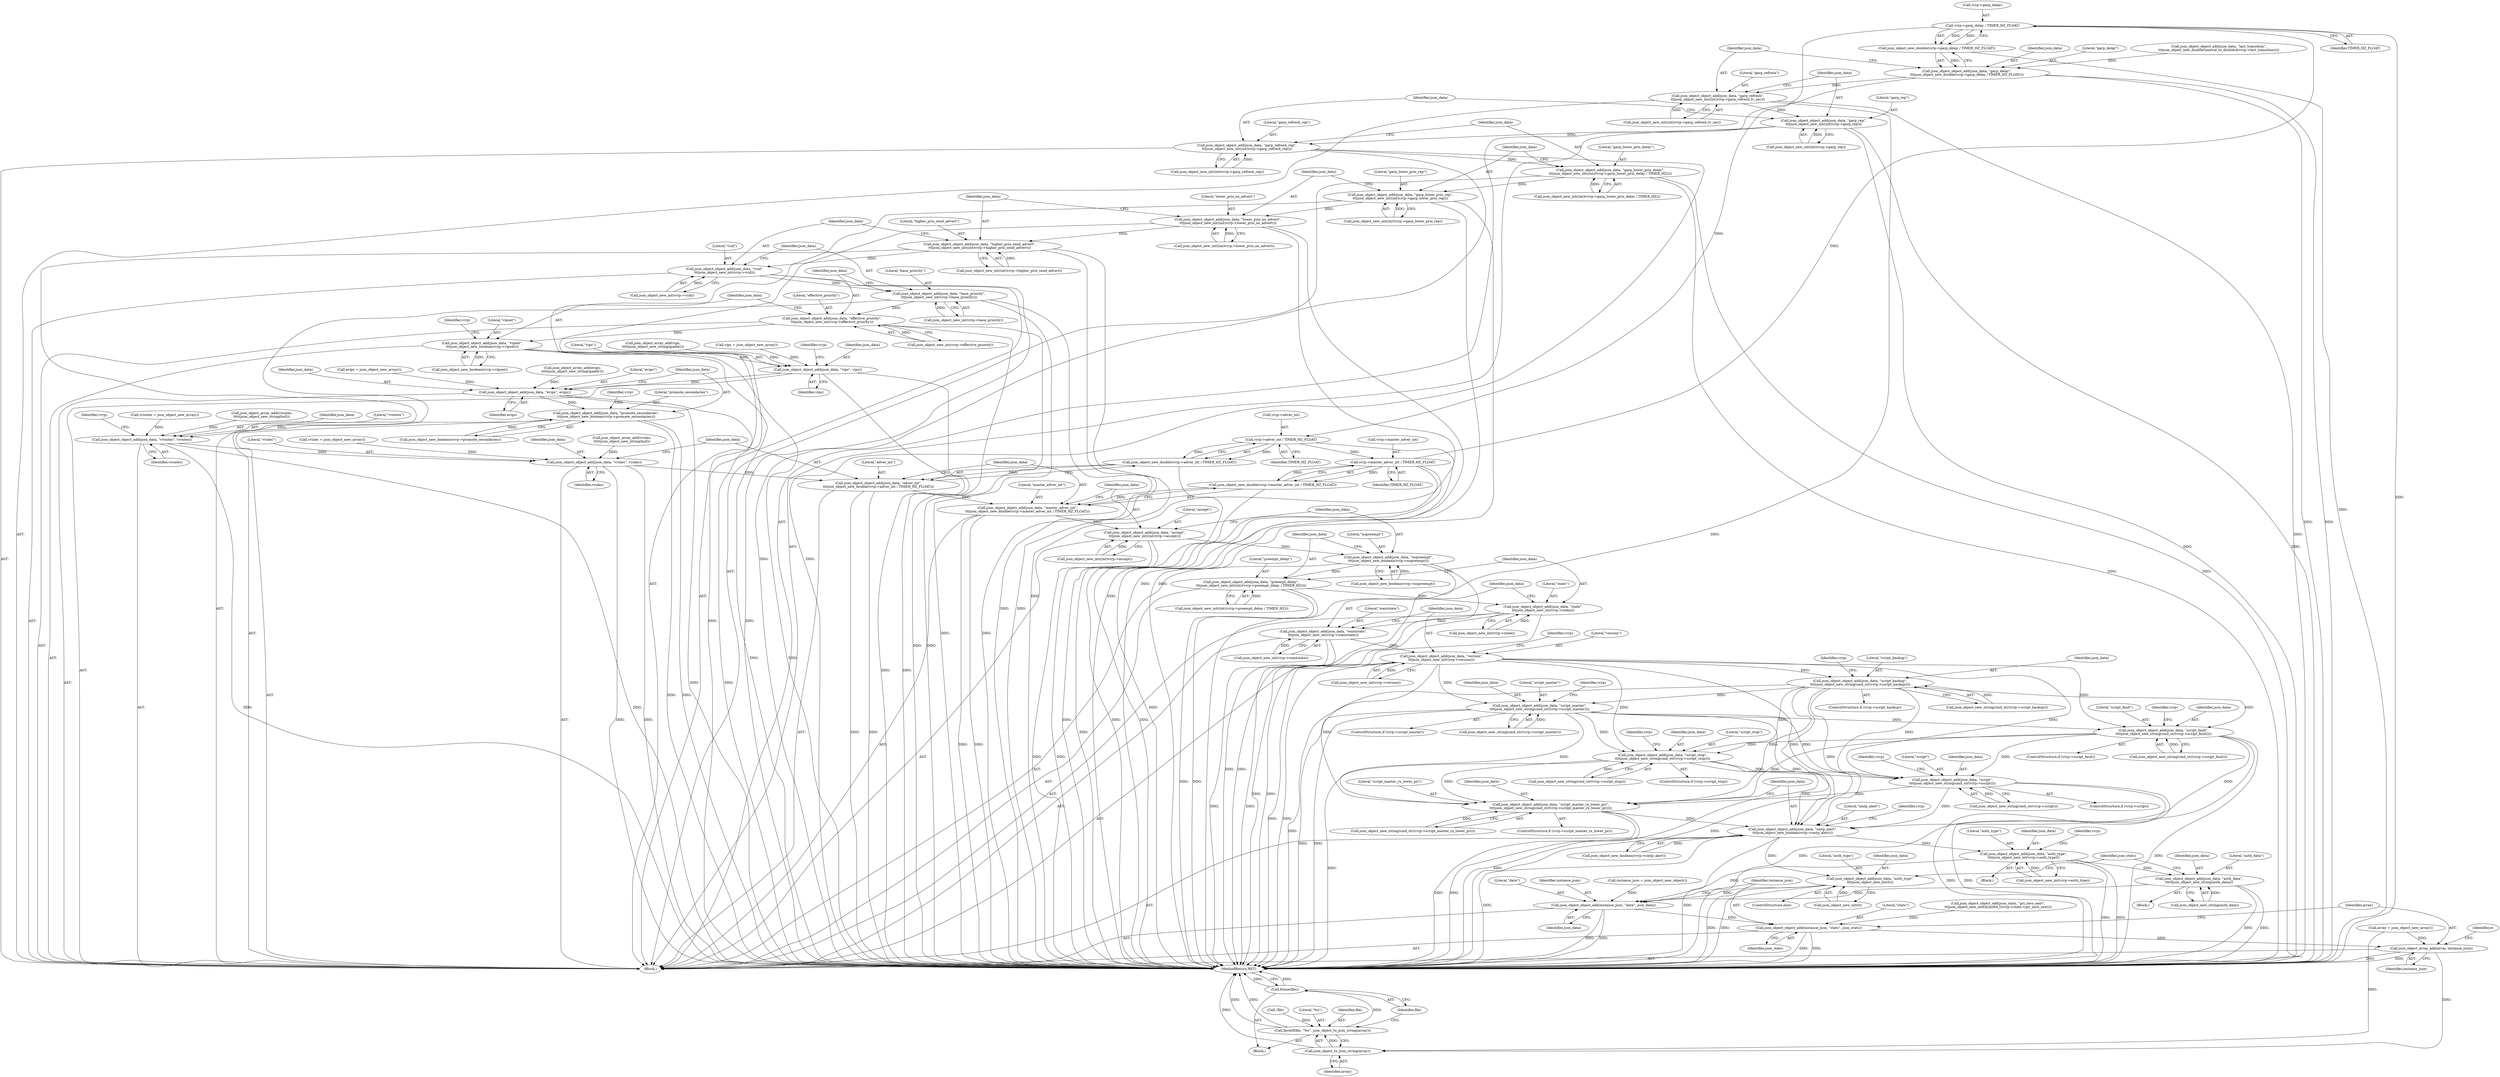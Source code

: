 digraph "0_keepalived_04f2d32871bb3b11d7dc024039952f2fe2750306_3@pointer" {
"1000324" [label="(Call,vrrp->garp_delay / TIMER_HZ_FLOAT)"];
"1000620" [label="(Call,vrrp->master_adver_int / TIMER_HZ_FLOAT)"];
"1000611" [label="(Call,vrrp->adver_int / TIMER_HZ_FLOAT)"];
"1000324" [label="(Call,vrrp->garp_delay / TIMER_HZ_FLOAT)"];
"1000323" [label="(Call,json_object_new_double(vrrp->garp_delay / TIMER_HZ_FLOAT))"];
"1000320" [label="(Call,json_object_object_add(json_data, \"garp_delay\",\n\t\t\tjson_object_new_double(vrrp->garp_delay / TIMER_HZ_FLOAT)))"];
"1000329" [label="(Call,json_object_object_add(json_data, \"garp_refresh\",\n\t\t\tjson_object_new_int((int)vrrp->garp_refresh.tv_sec)))"];
"1000340" [label="(Call,json_object_object_add(json_data, \"garp_rep\",\n\t\t\tjson_object_new_int((int)vrrp->garp_rep)))"];
"1000349" [label="(Call,json_object_object_add(json_data, \"garp_refresh_rep\",\n\t\t\tjson_object_new_int((int)vrrp->garp_refresh_rep)))"];
"1000358" [label="(Call,json_object_object_add(json_data, \"garp_lower_prio_delay\",\n\t\t\tjson_object_new_int((int)(vrrp->garp_lower_prio_delay / TIMER_HZ))))"];
"1000369" [label="(Call,json_object_object_add(json_data, \"garp_lower_prio_rep\",\n\t\t\tjson_object_new_int((int)vrrp->garp_lower_prio_rep)))"];
"1000378" [label="(Call,json_object_object_add(json_data, \"lower_prio_no_advert\",\n\t\t\tjson_object_new_int((int)vrrp->lower_prio_no_advert)))"];
"1000387" [label="(Call,json_object_object_add(json_data, \"higher_prio_send_advert\",\n\t\t\tjson_object_new_int((int)vrrp->higher_prio_send_advert)))"];
"1000396" [label="(Call,json_object_object_add(json_data, \"vrid\",\n\t\t\tjson_object_new_int(vrrp->vrid)))"];
"1000403" [label="(Call,json_object_object_add(json_data, \"base_priority\",\n\t\t\tjson_object_new_int(vrrp->base_priority)))"];
"1000410" [label="(Call,json_object_object_add(json_data, \"effective_priority\",\n\t\t\tjson_object_new_int(vrrp->effective_priority)))"];
"1000417" [label="(Call,json_object_object_add(json_data, \"vipset\",\n\t\t\tjson_object_new_boolean(vrrp->vipset)))"];
"1000468" [label="(Call,json_object_object_add(json_data, \"vips\", vips))"];
"1000516" [label="(Call,json_object_object_add(json_data, \"evips\", evips))"];
"1000520" [label="(Call,json_object_object_add(json_data, \"promote_secondaries\",\n\t\t\tjson_object_new_boolean(vrrp->promote_secondaries)))"];
"1000563" [label="(Call,json_object_object_add(json_data, \"vroutes\", vroutes))"];
"1000603" [label="(Call,json_object_object_add(json_data, \"vrules\", vrules))"];
"1000607" [label="(Call,json_object_object_add(json_data, \"adver_int\",\n\t\t\tjson_object_new_double(vrrp->adver_int / TIMER_HZ_FLOAT)))"];
"1000616" [label="(Call,json_object_object_add(json_data, \"master_adver_int\",\n\t\t\tjson_object_new_double(vrrp->master_adver_int / TIMER_HZ_FLOAT)))"];
"1000625" [label="(Call,json_object_object_add(json_data, \"accept\",\n\t\t\tjson_object_new_int((int)vrrp->accept)))"];
"1000634" [label="(Call,json_object_object_add(json_data, \"nopreempt\",\n\t\t\tjson_object_new_boolean(vrrp->nopreempt)))"];
"1000641" [label="(Call,json_object_object_add(json_data, \"preempt_delay\",\n\t\t\tjson_object_new_int((int)(vrrp->preempt_delay / TIMER_HZ))))"];
"1000652" [label="(Call,json_object_object_add(json_data, \"state\",\n\t\t\tjson_object_new_int(vrrp->state)))"];
"1000659" [label="(Call,json_object_object_add(json_data, \"wantstate\",\n\t\t\tjson_object_new_int(vrrp->wantstate)))"];
"1000666" [label="(Call,json_object_object_add(json_data, \"version\",\n\t\t\tjson_object_new_int(vrrp->version)))"];
"1000677" [label="(Call,json_object_object_add(json_data, \"script_backup\",\n\t\t\t\tjson_object_new_string(cmd_str(vrrp->script_backup))))"];
"1000689" [label="(Call,json_object_object_add(json_data, \"script_master\",\n\t\t\t\tjson_object_new_string(cmd_str(vrrp->script_master))))"];
"1000701" [label="(Call,json_object_object_add(json_data, \"script_fault\",\n\t\t\t\tjson_object_new_string(cmd_str(vrrp->script_fault))))"];
"1000713" [label="(Call,json_object_object_add(json_data, \"script_stop\",\n\t\t\t\tjson_object_new_string(cmd_str(vrrp->script_stop))))"];
"1000725" [label="(Call,json_object_object_add(json_data, \"script\",\n\t\t\t\tjson_object_new_string(cmd_str(vrrp->script))))"];
"1000737" [label="(Call,json_object_object_add(json_data, \"script_master_rx_lower_pri\",\n\t\t\t\tjson_object_new_string(cmd_str(vrrp->script_master_rx_lower_pri))))"];
"1000745" [label="(Call,json_object_object_add(json_data, \"smtp_alert\",\n\t\t\tjson_object_new_boolean(vrrp->smtp_alert)))"];
"1000757" [label="(Call,json_object_object_add(json_data, \"auth_type\",\n\t\t\t\tjson_object_new_int(vrrp->auth_type)))"];
"1000789" [label="(Call,json_object_object_add(json_data, \"auth_data\",\n\t\t\t\t\tjson_object_new_string(auth_data)))"];
"1000942" [label="(Call,json_object_object_add(instance_json, \"data\", json_data))"];
"1000946" [label="(Call,json_object_object_add(instance_json, \"stats\", json_stats))"];
"1000950" [label="(Call,json_object_array_add(array, instance_json))"];
"1000956" [label="(Call,json_object_to_json_string(array))"];
"1000953" [label="(Call,fprintf(file, \"%s\", json_object_to_json_string(array)))"];
"1000958" [label="(Call,fclose(file))"];
"1000795" [label="(Call,json_object_object_add(json_data, \"auth_type\",\n\t\t\t\tjson_object_new_int(0)))"];
"1000610" [label="(Call,json_object_new_double(vrrp->adver_int / TIMER_HZ_FLOAT))"];
"1000619" [label="(Call,json_object_new_double(vrrp->master_adver_int / TIMER_HZ_FLOAT))"];
"1000960" [label="(MethodReturn,RET)"];
"1000678" [label="(Identifier,json_data)"];
"1000770" [label="(Block,)"];
"1000118" [label="(Call,!file)"];
"1000620" [label="(Call,vrrp->master_adver_int / TIMER_HZ_FLOAT)"];
"1000687" [label="(Identifier,vrrp)"];
"1000714" [label="(Identifier,json_data)"];
"1000955" [label="(Literal,\"%s\")"];
"1000128" [label="(Call,array = json_object_new_array())"];
"1000703" [label="(Literal,\"script_fault\")"];
"1000599" [label="(Call,json_object_array_add(vrules,\n\t\t\t\t\tjson_object_new_string(buf)))"];
"1000949" [label="(Identifier,json_stats)"];
"1000692" [label="(Call,json_object_new_string(cmd_str(vrrp->script_master)))"];
"1000796" [label="(Identifier,json_data)"];
"1000952" [label="(Identifier,instance_json)"];
"1000689" [label="(Call,json_object_object_add(json_data, \"script_master\",\n\t\t\t\tjson_object_new_string(cmd_str(vrrp->script_master))))"];
"1000321" [label="(Identifier,json_data)"];
"1000653" [label="(Identifier,json_data)"];
"1000757" [label="(Call,json_object_object_add(json_data, \"auth_type\",\n\t\t\t\tjson_object_new_int(vrrp->auth_type)))"];
"1000571" [label="(Identifier,vrrp)"];
"1000931" [label="(Call,json_object_object_add(json_stats, \"pri_zero_sent\",\n\t\t\tjson_object_new_int64((int64_t)vrrp->stats->pri_zero_sent)))"];
"1000469" [label="(Identifier,json_data)"];
"1000612" [label="(Call,vrrp->adver_int)"];
"1000738" [label="(Identifier,json_data)"];
"1000178" [label="(Call,vroutes = json_object_new_array())"];
"1000644" [label="(Call,json_object_new_int((int)(vrrp->preempt_delay / TIMER_HZ)))"];
"1000652" [label="(Call,json_object_object_add(json_data, \"state\",\n\t\t\tjson_object_new_int(vrrp->state)))"];
"1000792" [label="(Call,json_object_new_string(auth_data))"];
"1000330" [label="(Identifier,json_data)"];
"1000468" [label="(Call,json_object_object_add(json_data, \"vips\", vips))"];
"1000404" [label="(Identifier,json_data)"];
"1000390" [label="(Call,json_object_new_int((int)vrrp->higher_prio_send_advert))"];
"1000399" [label="(Call,json_object_new_int(vrrp->vrid))"];
"1000946" [label="(Call,json_object_object_add(instance_json, \"stats\", json_stats))"];
"1000711" [label="(Identifier,vrrp)"];
"1000715" [label="(Literal,\"script_stop\")"];
"1000410" [label="(Call,json_object_object_add(json_data, \"effective_priority\",\n\t\t\tjson_object_new_int(vrrp->effective_priority)))"];
"1000797" [label="(Literal,\"auth_type\")"];
"1000625" [label="(Call,json_object_object_add(json_data, \"accept\",\n\t\t\tjson_object_new_int((int)vrrp->accept)))"];
"1000740" [label="(Call,json_object_new_string(cmd_str(vrrp->script_master_rx_lower_pri)))"];
"1000412" [label="(Literal,\"effective_priority\")"];
"1000735" [label="(Identifier,vrrp)"];
"1000739" [label="(Literal,\"script_master_rx_lower_pri\")"];
"1000669" [label="(Call,json_object_new_int(vrrp->version))"];
"1000959" [label="(Identifier,file)"];
"1000801" [label="(Identifier,json_stats)"];
"1000559" [label="(Call,json_object_array_add(vroutes,\n\t\t\t\t\tjson_object_new_string(buf)))"];
"1000662" [label="(Call,json_object_new_int(vrrp->wantstate))"];
"1000169" [label="(Call,evips = json_object_new_array())"];
"1000713" [label="(Call,json_object_object_add(json_data, \"script_stop\",\n\t\t\t\tjson_object_new_string(cmd_str(vrrp->script_stop))))"];
"1000324" [label="(Call,vrrp->garp_delay / TIMER_HZ_FLOAT)"];
"1000641" [label="(Call,json_object_object_add(json_data, \"preempt_delay\",\n\t\t\tjson_object_new_int((int)(vrrp->preempt_delay / TIMER_HZ))))"];
"1000470" [label="(Literal,\"vips\")"];
"1000369" [label="(Call,json_object_object_add(json_data, \"garp_lower_prio_rep\",\n\t\t\tjson_object_new_int((int)vrrp->garp_lower_prio_rep)))"];
"1000606" [label="(Identifier,vrules)"];
"1000943" [label="(Identifier,instance_json)"];
"1000643" [label="(Literal,\"preempt_delay\")"];
"1000950" [label="(Call,json_object_array_add(array, instance_json))"];
"1000371" [label="(Literal,\"garp_lower_prio_rep\")"];
"1000723" [label="(Identifier,vrrp)"];
"1000685" [label="(ControlStructure,if (vrrp->script_master))"];
"1000523" [label="(Call,json_object_new_boolean(vrrp->promote_secondaries))"];
"1000728" [label="(Call,json_object_new_string(cmd_str(vrrp->script)))"];
"1000405" [label="(Literal,\"base_priority\")"];
"1000957" [label="(Identifier,array)"];
"1000702" [label="(Identifier,json_data)"];
"1000759" [label="(Literal,\"auth_type\")"];
"1000419" [label="(Literal,\"vipset\")"];
"1000379" [label="(Identifier,json_data)"];
"1000655" [label="(Call,json_object_new_int(vrrp->state))"];
"1000725" [label="(Call,json_object_object_add(json_data, \"script\",\n\t\t\t\tjson_object_new_string(cmd_str(vrrp->script))))"];
"1000609" [label="(Literal,\"adver_int\")"];
"1000628" [label="(Call,json_object_new_int((int)vrrp->accept))"];
"1000102" [label="(Block,)"];
"1000605" [label="(Literal,\"vrules\")"];
"1000727" [label="(Literal,\"script\")"];
"1000660" [label="(Identifier,json_data)"];
"1000758" [label="(Identifier,json_data)"];
"1000610" [label="(Call,json_object_new_double(vrrp->adver_int / TIMER_HZ_FLOAT))"];
"1000417" [label="(Call,json_object_object_add(json_data, \"vipset\",\n\t\t\tjson_object_new_boolean(vrrp->vipset)))"];
"1000615" [label="(Identifier,TIMER_HZ_FLOAT)"];
"1000396" [label="(Call,json_object_object_add(json_data, \"vrid\",\n\t\t\tjson_object_new_int(vrrp->vrid)))"];
"1000607" [label="(Call,json_object_object_add(json_data, \"adver_int\",\n\t\t\tjson_object_new_double(vrrp->adver_int / TIMER_HZ_FLOAT)))"];
"1000954" [label="(Identifier,file)"];
"1000745" [label="(Call,json_object_object_add(json_data, \"smtp_alert\",\n\t\t\tjson_object_new_boolean(vrrp->smtp_alert)))"];
"1000790" [label="(Identifier,json_data)"];
"1000418" [label="(Identifier,json_data)"];
"1000721" [label="(ControlStructure,if (vrrp->script))"];
"1000942" [label="(Call,json_object_object_add(instance_json, \"data\", json_data))"];
"1000627" [label="(Literal,\"accept\")"];
"1000140" [label="(Identifier,e)"];
"1000677" [label="(Call,json_object_object_add(json_data, \"script_backup\",\n\t\t\t\tjson_object_new_string(cmd_str(vrrp->script_backup))))"];
"1000621" [label="(Call,vrrp->master_adver_int)"];
"1000403" [label="(Call,json_object_object_add(json_data, \"base_priority\",\n\t\t\tjson_object_new_int(vrrp->base_priority)))"];
"1000679" [label="(Literal,\"script_backup\")"];
"1000767" [label="(Identifier,vrrp)"];
"1000387" [label="(Call,json_object_object_add(json_data, \"higher_prio_send_advert\",\n\t\t\tjson_object_new_int((int)vrrp->higher_prio_send_advert)))"];
"1000464" [label="(Call,json_object_array_add(vips,\n\t\t\t\t\tjson_object_new_string(ipaddr)))"];
"1000673" [label="(ControlStructure,if (vrrp->script_backup))"];
"1000603" [label="(Call,json_object_object_add(json_data, \"vrules\", vrules))"];
"1000349" [label="(Call,json_object_object_add(json_data, \"garp_refresh_rep\",\n\t\t\tjson_object_new_int((int)vrrp->garp_refresh_rep)))"];
"1000699" [label="(Identifier,vrrp)"];
"1000616" [label="(Call,json_object_object_add(json_data, \"master_adver_int\",\n\t\t\tjson_object_new_double(vrrp->master_adver_int / TIMER_HZ_FLOAT)))"];
"1000794" [label="(ControlStructure,else)"];
"1000566" [label="(Identifier,vroutes)"];
"1000747" [label="(Literal,\"smtp_alert\")"];
"1000397" [label="(Identifier,json_data)"];
"1000619" [label="(Call,json_object_new_double(vrrp->master_adver_int / TIMER_HZ_FLOAT))"];
"1000428" [label="(Identifier,vrrp)"];
"1000519" [label="(Identifier,evips)"];
"1000795" [label="(Call,json_object_object_add(json_data, \"auth_type\",\n\t\t\t\tjson_object_new_int(0)))"];
"1000411" [label="(Identifier,json_data)"];
"1000378" [label="(Call,json_object_object_add(json_data, \"lower_prio_no_advert\",\n\t\t\tjson_object_new_int((int)vrrp->lower_prio_no_advert)))"];
"1000947" [label="(Identifier,instance_json)"];
"1000359" [label="(Identifier,json_data)"];
"1000667" [label="(Identifier,json_data)"];
"1000389" [label="(Literal,\"higher_prio_send_advert\")"];
"1000516" [label="(Call,json_object_object_add(json_data, \"evips\", evips))"];
"1000789" [label="(Call,json_object_object_add(json_data, \"auth_data\",\n\t\t\t\t\tjson_object_new_string(auth_data)))"];
"1000642" [label="(Identifier,json_data)"];
"1000726" [label="(Identifier,json_data)"];
"1000522" [label="(Literal,\"promote_secondaries\")"];
"1000157" [label="(Call,instance_json = json_object_new_object())"];
"1000331" [label="(Literal,\"garp_refresh\")"];
"1000381" [label="(Call,json_object_new_int((int)vrrp->lower_prio_no_advert))"];
"1000754" [label="(Identifier,vrrp)"];
"1000690" [label="(Identifier,json_data)"];
"1000737" [label="(Call,json_object_object_add(json_data, \"script_master_rx_lower_pri\",\n\t\t\t\tjson_object_new_string(cmd_str(vrrp->script_master_rx_lower_pri))))"];
"1000380" [label="(Literal,\"lower_prio_no_advert\")"];
"1000756" [label="(Block,)"];
"1000320" [label="(Call,json_object_object_add(json_data, \"garp_delay\",\n\t\t\tjson_object_new_double(vrrp->garp_delay / TIMER_HZ_FLOAT)))"];
"1000618" [label="(Literal,\"master_adver_int\")"];
"1000329" [label="(Call,json_object_object_add(json_data, \"garp_refresh\",\n\t\t\tjson_object_new_int((int)vrrp->garp_refresh.tv_sec)))"];
"1000512" [label="(Call,json_object_array_add(evips,\n\t\t\t\t\tjson_object_new_string(ipaddr)))"];
"1000413" [label="(Call,json_object_new_int(vrrp->effective_priority))"];
"1000388" [label="(Identifier,json_data)"];
"1000668" [label="(Literal,\"version\")"];
"1000791" [label="(Literal,\"auth_data\")"];
"1000958" [label="(Call,fclose(file))"];
"1000406" [label="(Call,json_object_new_int(vrrp->base_priority))"];
"1000471" [label="(Identifier,vips)"];
"1000611" [label="(Call,vrrp->adver_int / TIMER_HZ_FLOAT)"];
"1000945" [label="(Identifier,json_data)"];
"1000181" [label="(Call,vrules = json_object_new_array())"];
"1000659" [label="(Call,json_object_object_add(json_data, \"wantstate\",\n\t\t\tjson_object_new_int(vrrp->wantstate)))"];
"1000697" [label="(ControlStructure,if (vrrp->script_fault))"];
"1000564" [label="(Identifier,json_data)"];
"1000951" [label="(Identifier,array)"];
"1000358" [label="(Call,json_object_object_add(json_data, \"garp_lower_prio_delay\",\n\t\t\tjson_object_new_int((int)(vrrp->garp_lower_prio_delay / TIMER_HZ))))"];
"1000372" [label="(Call,json_object_new_int((int)vrrp->garp_lower_prio_rep))"];
"1000733" [label="(ControlStructure,if (vrrp->script_master_rx_lower_pri))"];
"1000746" [label="(Identifier,json_data)"];
"1000166" [label="(Call,vips = json_object_new_array())"];
"1000370" [label="(Identifier,json_data)"];
"1000350" [label="(Identifier,json_data)"];
"1000626" [label="(Identifier,json_data)"];
"1000953" [label="(Call,fprintf(file, \"%s\", json_object_to_json_string(array)))"];
"1000342" [label="(Literal,\"garp_rep\")"];
"1000352" [label="(Call,json_object_new_int((int)vrrp->garp_refresh_rep))"];
"1000760" [label="(Call,json_object_new_int(vrrp->auth_type))"];
"1000691" [label="(Literal,\"script_master\")"];
"1000716" [label="(Call,json_object_new_string(cmd_str(vrrp->script_stop)))"];
"1000675" [label="(Identifier,vrrp)"];
"1000322" [label="(Literal,\"garp_delay\")"];
"1000521" [label="(Identifier,json_data)"];
"1000420" [label="(Call,json_object_new_boolean(vrrp->vipset))"];
"1000637" [label="(Call,json_object_new_boolean(vrrp->nopreempt))"];
"1000311" [label="(Call,json_object_object_add(json_data, \"last_transition\",\n\t\t\tjson_object_new_double(timeval_to_double(&vrrp->last_transition))))"];
"1000634" [label="(Call,json_object_object_add(json_data, \"nopreempt\",\n\t\t\tjson_object_new_boolean(vrrp->nopreempt)))"];
"1000518" [label="(Literal,\"evips\")"];
"1000141" [label="(Block,)"];
"1000617" [label="(Identifier,json_data)"];
"1000517" [label="(Identifier,json_data)"];
"1000666" [label="(Call,json_object_object_add(json_data, \"version\",\n\t\t\tjson_object_new_int(vrrp->version)))"];
"1000361" [label="(Call,json_object_new_int((int)(vrrp->garp_lower_prio_delay / TIMER_HZ)))"];
"1000654" [label="(Literal,\"state\")"];
"1000520" [label="(Call,json_object_object_add(json_data, \"promote_secondaries\",\n\t\t\tjson_object_new_boolean(vrrp->promote_secondaries)))"];
"1000636" [label="(Literal,\"nopreempt\")"];
"1000680" [label="(Call,json_object_new_string(cmd_str(vrrp->script_backup)))"];
"1000341" [label="(Identifier,json_data)"];
"1000476" [label="(Identifier,vrrp)"];
"1000340" [label="(Call,json_object_object_add(json_data, \"garp_rep\",\n\t\t\tjson_object_new_int((int)vrrp->garp_rep)))"];
"1000343" [label="(Call,json_object_new_int((int)vrrp->garp_rep))"];
"1000531" [label="(Identifier,vrrp)"];
"1000604" [label="(Identifier,json_data)"];
"1000328" [label="(Identifier,TIMER_HZ_FLOAT)"];
"1000323" [label="(Call,json_object_new_double(vrrp->garp_delay / TIMER_HZ_FLOAT))"];
"1000944" [label="(Literal,\"data\")"];
"1000635" [label="(Identifier,json_data)"];
"1000565" [label="(Literal,\"vroutes\")"];
"1000563" [label="(Call,json_object_object_add(json_data, \"vroutes\", vroutes))"];
"1000360" [label="(Literal,\"garp_lower_prio_delay\")"];
"1000661" [label="(Literal,\"wantstate\")"];
"1000624" [label="(Identifier,TIMER_HZ_FLOAT)"];
"1000701" [label="(Call,json_object_object_add(json_data, \"script_fault\",\n\t\t\t\tjson_object_new_string(cmd_str(vrrp->script_fault))))"];
"1000704" [label="(Call,json_object_new_string(cmd_str(vrrp->script_fault)))"];
"1000709" [label="(ControlStructure,if (vrrp->script_stop))"];
"1000948" [label="(Literal,\"stats\")"];
"1000956" [label="(Call,json_object_to_json_string(array))"];
"1000748" [label="(Call,json_object_new_boolean(vrrp->smtp_alert))"];
"1000332" [label="(Call,json_object_new_int((int)vrrp->garp_refresh.tv_sec))"];
"1000798" [label="(Call,json_object_new_int(0))"];
"1000351" [label="(Literal,\"garp_refresh_rep\")"];
"1000608" [label="(Identifier,json_data)"];
"1000398" [label="(Literal,\"vrid\")"];
"1000325" [label="(Call,vrrp->garp_delay)"];
"1000324" -> "1000323"  [label="AST: "];
"1000324" -> "1000328"  [label="CFG: "];
"1000325" -> "1000324"  [label="AST: "];
"1000328" -> "1000324"  [label="AST: "];
"1000323" -> "1000324"  [label="CFG: "];
"1000324" -> "1000960"  [label="DDG: "];
"1000324" -> "1000323"  [label="DDG: "];
"1000324" -> "1000323"  [label="DDG: "];
"1000620" -> "1000324"  [label="DDG: "];
"1000324" -> "1000611"  [label="DDG: "];
"1000620" -> "1000619"  [label="AST: "];
"1000620" -> "1000624"  [label="CFG: "];
"1000621" -> "1000620"  [label="AST: "];
"1000624" -> "1000620"  [label="AST: "];
"1000619" -> "1000620"  [label="CFG: "];
"1000620" -> "1000960"  [label="DDG: "];
"1000620" -> "1000960"  [label="DDG: "];
"1000620" -> "1000619"  [label="DDG: "];
"1000620" -> "1000619"  [label="DDG: "];
"1000611" -> "1000620"  [label="DDG: "];
"1000611" -> "1000610"  [label="AST: "];
"1000611" -> "1000615"  [label="CFG: "];
"1000612" -> "1000611"  [label="AST: "];
"1000615" -> "1000611"  [label="AST: "];
"1000610" -> "1000611"  [label="CFG: "];
"1000611" -> "1000960"  [label="DDG: "];
"1000611" -> "1000610"  [label="DDG: "];
"1000611" -> "1000610"  [label="DDG: "];
"1000323" -> "1000320"  [label="AST: "];
"1000320" -> "1000323"  [label="CFG: "];
"1000323" -> "1000960"  [label="DDG: "];
"1000323" -> "1000320"  [label="DDG: "];
"1000320" -> "1000141"  [label="AST: "];
"1000321" -> "1000320"  [label="AST: "];
"1000322" -> "1000320"  [label="AST: "];
"1000330" -> "1000320"  [label="CFG: "];
"1000320" -> "1000960"  [label="DDG: "];
"1000320" -> "1000960"  [label="DDG: "];
"1000311" -> "1000320"  [label="DDG: "];
"1000320" -> "1000329"  [label="DDG: "];
"1000329" -> "1000141"  [label="AST: "];
"1000329" -> "1000332"  [label="CFG: "];
"1000330" -> "1000329"  [label="AST: "];
"1000331" -> "1000329"  [label="AST: "];
"1000332" -> "1000329"  [label="AST: "];
"1000341" -> "1000329"  [label="CFG: "];
"1000329" -> "1000960"  [label="DDG: "];
"1000329" -> "1000960"  [label="DDG: "];
"1000332" -> "1000329"  [label="DDG: "];
"1000329" -> "1000340"  [label="DDG: "];
"1000340" -> "1000141"  [label="AST: "];
"1000340" -> "1000343"  [label="CFG: "];
"1000341" -> "1000340"  [label="AST: "];
"1000342" -> "1000340"  [label="AST: "];
"1000343" -> "1000340"  [label="AST: "];
"1000350" -> "1000340"  [label="CFG: "];
"1000340" -> "1000960"  [label="DDG: "];
"1000340" -> "1000960"  [label="DDG: "];
"1000343" -> "1000340"  [label="DDG: "];
"1000340" -> "1000349"  [label="DDG: "];
"1000349" -> "1000141"  [label="AST: "];
"1000349" -> "1000352"  [label="CFG: "];
"1000350" -> "1000349"  [label="AST: "];
"1000351" -> "1000349"  [label="AST: "];
"1000352" -> "1000349"  [label="AST: "];
"1000359" -> "1000349"  [label="CFG: "];
"1000349" -> "1000960"  [label="DDG: "];
"1000349" -> "1000960"  [label="DDG: "];
"1000352" -> "1000349"  [label="DDG: "];
"1000349" -> "1000358"  [label="DDG: "];
"1000358" -> "1000141"  [label="AST: "];
"1000358" -> "1000361"  [label="CFG: "];
"1000359" -> "1000358"  [label="AST: "];
"1000360" -> "1000358"  [label="AST: "];
"1000361" -> "1000358"  [label="AST: "];
"1000370" -> "1000358"  [label="CFG: "];
"1000358" -> "1000960"  [label="DDG: "];
"1000358" -> "1000960"  [label="DDG: "];
"1000361" -> "1000358"  [label="DDG: "];
"1000358" -> "1000369"  [label="DDG: "];
"1000369" -> "1000141"  [label="AST: "];
"1000369" -> "1000372"  [label="CFG: "];
"1000370" -> "1000369"  [label="AST: "];
"1000371" -> "1000369"  [label="AST: "];
"1000372" -> "1000369"  [label="AST: "];
"1000379" -> "1000369"  [label="CFG: "];
"1000369" -> "1000960"  [label="DDG: "];
"1000369" -> "1000960"  [label="DDG: "];
"1000372" -> "1000369"  [label="DDG: "];
"1000369" -> "1000378"  [label="DDG: "];
"1000378" -> "1000141"  [label="AST: "];
"1000378" -> "1000381"  [label="CFG: "];
"1000379" -> "1000378"  [label="AST: "];
"1000380" -> "1000378"  [label="AST: "];
"1000381" -> "1000378"  [label="AST: "];
"1000388" -> "1000378"  [label="CFG: "];
"1000378" -> "1000960"  [label="DDG: "];
"1000378" -> "1000960"  [label="DDG: "];
"1000381" -> "1000378"  [label="DDG: "];
"1000378" -> "1000387"  [label="DDG: "];
"1000387" -> "1000141"  [label="AST: "];
"1000387" -> "1000390"  [label="CFG: "];
"1000388" -> "1000387"  [label="AST: "];
"1000389" -> "1000387"  [label="AST: "];
"1000390" -> "1000387"  [label="AST: "];
"1000397" -> "1000387"  [label="CFG: "];
"1000387" -> "1000960"  [label="DDG: "];
"1000387" -> "1000960"  [label="DDG: "];
"1000390" -> "1000387"  [label="DDG: "];
"1000387" -> "1000396"  [label="DDG: "];
"1000396" -> "1000141"  [label="AST: "];
"1000396" -> "1000399"  [label="CFG: "];
"1000397" -> "1000396"  [label="AST: "];
"1000398" -> "1000396"  [label="AST: "];
"1000399" -> "1000396"  [label="AST: "];
"1000404" -> "1000396"  [label="CFG: "];
"1000396" -> "1000960"  [label="DDG: "];
"1000396" -> "1000960"  [label="DDG: "];
"1000399" -> "1000396"  [label="DDG: "];
"1000396" -> "1000403"  [label="DDG: "];
"1000403" -> "1000141"  [label="AST: "];
"1000403" -> "1000406"  [label="CFG: "];
"1000404" -> "1000403"  [label="AST: "];
"1000405" -> "1000403"  [label="AST: "];
"1000406" -> "1000403"  [label="AST: "];
"1000411" -> "1000403"  [label="CFG: "];
"1000403" -> "1000960"  [label="DDG: "];
"1000403" -> "1000960"  [label="DDG: "];
"1000406" -> "1000403"  [label="DDG: "];
"1000403" -> "1000410"  [label="DDG: "];
"1000410" -> "1000141"  [label="AST: "];
"1000410" -> "1000413"  [label="CFG: "];
"1000411" -> "1000410"  [label="AST: "];
"1000412" -> "1000410"  [label="AST: "];
"1000413" -> "1000410"  [label="AST: "];
"1000418" -> "1000410"  [label="CFG: "];
"1000410" -> "1000960"  [label="DDG: "];
"1000410" -> "1000960"  [label="DDG: "];
"1000413" -> "1000410"  [label="DDG: "];
"1000410" -> "1000417"  [label="DDG: "];
"1000417" -> "1000141"  [label="AST: "];
"1000417" -> "1000420"  [label="CFG: "];
"1000418" -> "1000417"  [label="AST: "];
"1000419" -> "1000417"  [label="AST: "];
"1000420" -> "1000417"  [label="AST: "];
"1000428" -> "1000417"  [label="CFG: "];
"1000417" -> "1000960"  [label="DDG: "];
"1000417" -> "1000960"  [label="DDG: "];
"1000420" -> "1000417"  [label="DDG: "];
"1000417" -> "1000468"  [label="DDG: "];
"1000468" -> "1000141"  [label="AST: "];
"1000468" -> "1000471"  [label="CFG: "];
"1000469" -> "1000468"  [label="AST: "];
"1000470" -> "1000468"  [label="AST: "];
"1000471" -> "1000468"  [label="AST: "];
"1000476" -> "1000468"  [label="CFG: "];
"1000468" -> "1000960"  [label="DDG: "];
"1000468" -> "1000960"  [label="DDG: "];
"1000464" -> "1000468"  [label="DDG: "];
"1000166" -> "1000468"  [label="DDG: "];
"1000468" -> "1000516"  [label="DDG: "];
"1000516" -> "1000141"  [label="AST: "];
"1000516" -> "1000519"  [label="CFG: "];
"1000517" -> "1000516"  [label="AST: "];
"1000518" -> "1000516"  [label="AST: "];
"1000519" -> "1000516"  [label="AST: "];
"1000521" -> "1000516"  [label="CFG: "];
"1000516" -> "1000960"  [label="DDG: "];
"1000516" -> "1000960"  [label="DDG: "];
"1000512" -> "1000516"  [label="DDG: "];
"1000169" -> "1000516"  [label="DDG: "];
"1000516" -> "1000520"  [label="DDG: "];
"1000520" -> "1000141"  [label="AST: "];
"1000520" -> "1000523"  [label="CFG: "];
"1000521" -> "1000520"  [label="AST: "];
"1000522" -> "1000520"  [label="AST: "];
"1000523" -> "1000520"  [label="AST: "];
"1000531" -> "1000520"  [label="CFG: "];
"1000520" -> "1000960"  [label="DDG: "];
"1000520" -> "1000960"  [label="DDG: "];
"1000523" -> "1000520"  [label="DDG: "];
"1000520" -> "1000563"  [label="DDG: "];
"1000563" -> "1000141"  [label="AST: "];
"1000563" -> "1000566"  [label="CFG: "];
"1000564" -> "1000563"  [label="AST: "];
"1000565" -> "1000563"  [label="AST: "];
"1000566" -> "1000563"  [label="AST: "];
"1000571" -> "1000563"  [label="CFG: "];
"1000563" -> "1000960"  [label="DDG: "];
"1000563" -> "1000960"  [label="DDG: "];
"1000559" -> "1000563"  [label="DDG: "];
"1000178" -> "1000563"  [label="DDG: "];
"1000563" -> "1000603"  [label="DDG: "];
"1000603" -> "1000141"  [label="AST: "];
"1000603" -> "1000606"  [label="CFG: "];
"1000604" -> "1000603"  [label="AST: "];
"1000605" -> "1000603"  [label="AST: "];
"1000606" -> "1000603"  [label="AST: "];
"1000608" -> "1000603"  [label="CFG: "];
"1000603" -> "1000960"  [label="DDG: "];
"1000603" -> "1000960"  [label="DDG: "];
"1000181" -> "1000603"  [label="DDG: "];
"1000599" -> "1000603"  [label="DDG: "];
"1000603" -> "1000607"  [label="DDG: "];
"1000607" -> "1000141"  [label="AST: "];
"1000607" -> "1000610"  [label="CFG: "];
"1000608" -> "1000607"  [label="AST: "];
"1000609" -> "1000607"  [label="AST: "];
"1000610" -> "1000607"  [label="AST: "];
"1000617" -> "1000607"  [label="CFG: "];
"1000607" -> "1000960"  [label="DDG: "];
"1000607" -> "1000960"  [label="DDG: "];
"1000610" -> "1000607"  [label="DDG: "];
"1000607" -> "1000616"  [label="DDG: "];
"1000616" -> "1000141"  [label="AST: "];
"1000616" -> "1000619"  [label="CFG: "];
"1000617" -> "1000616"  [label="AST: "];
"1000618" -> "1000616"  [label="AST: "];
"1000619" -> "1000616"  [label="AST: "];
"1000626" -> "1000616"  [label="CFG: "];
"1000616" -> "1000960"  [label="DDG: "];
"1000616" -> "1000960"  [label="DDG: "];
"1000619" -> "1000616"  [label="DDG: "];
"1000616" -> "1000625"  [label="DDG: "];
"1000625" -> "1000141"  [label="AST: "];
"1000625" -> "1000628"  [label="CFG: "];
"1000626" -> "1000625"  [label="AST: "];
"1000627" -> "1000625"  [label="AST: "];
"1000628" -> "1000625"  [label="AST: "];
"1000635" -> "1000625"  [label="CFG: "];
"1000625" -> "1000960"  [label="DDG: "];
"1000625" -> "1000960"  [label="DDG: "];
"1000628" -> "1000625"  [label="DDG: "];
"1000625" -> "1000634"  [label="DDG: "];
"1000634" -> "1000141"  [label="AST: "];
"1000634" -> "1000637"  [label="CFG: "];
"1000635" -> "1000634"  [label="AST: "];
"1000636" -> "1000634"  [label="AST: "];
"1000637" -> "1000634"  [label="AST: "];
"1000642" -> "1000634"  [label="CFG: "];
"1000634" -> "1000960"  [label="DDG: "];
"1000634" -> "1000960"  [label="DDG: "];
"1000637" -> "1000634"  [label="DDG: "];
"1000634" -> "1000641"  [label="DDG: "];
"1000641" -> "1000141"  [label="AST: "];
"1000641" -> "1000644"  [label="CFG: "];
"1000642" -> "1000641"  [label="AST: "];
"1000643" -> "1000641"  [label="AST: "];
"1000644" -> "1000641"  [label="AST: "];
"1000653" -> "1000641"  [label="CFG: "];
"1000641" -> "1000960"  [label="DDG: "];
"1000641" -> "1000960"  [label="DDG: "];
"1000644" -> "1000641"  [label="DDG: "];
"1000641" -> "1000652"  [label="DDG: "];
"1000652" -> "1000141"  [label="AST: "];
"1000652" -> "1000655"  [label="CFG: "];
"1000653" -> "1000652"  [label="AST: "];
"1000654" -> "1000652"  [label="AST: "];
"1000655" -> "1000652"  [label="AST: "];
"1000660" -> "1000652"  [label="CFG: "];
"1000652" -> "1000960"  [label="DDG: "];
"1000652" -> "1000960"  [label="DDG: "];
"1000655" -> "1000652"  [label="DDG: "];
"1000652" -> "1000659"  [label="DDG: "];
"1000659" -> "1000141"  [label="AST: "];
"1000659" -> "1000662"  [label="CFG: "];
"1000660" -> "1000659"  [label="AST: "];
"1000661" -> "1000659"  [label="AST: "];
"1000662" -> "1000659"  [label="AST: "];
"1000667" -> "1000659"  [label="CFG: "];
"1000659" -> "1000960"  [label="DDG: "];
"1000659" -> "1000960"  [label="DDG: "];
"1000662" -> "1000659"  [label="DDG: "];
"1000659" -> "1000666"  [label="DDG: "];
"1000666" -> "1000141"  [label="AST: "];
"1000666" -> "1000669"  [label="CFG: "];
"1000667" -> "1000666"  [label="AST: "];
"1000668" -> "1000666"  [label="AST: "];
"1000669" -> "1000666"  [label="AST: "];
"1000675" -> "1000666"  [label="CFG: "];
"1000666" -> "1000960"  [label="DDG: "];
"1000666" -> "1000960"  [label="DDG: "];
"1000669" -> "1000666"  [label="DDG: "];
"1000666" -> "1000677"  [label="DDG: "];
"1000666" -> "1000689"  [label="DDG: "];
"1000666" -> "1000701"  [label="DDG: "];
"1000666" -> "1000713"  [label="DDG: "];
"1000666" -> "1000725"  [label="DDG: "];
"1000666" -> "1000737"  [label="DDG: "];
"1000666" -> "1000745"  [label="DDG: "];
"1000677" -> "1000673"  [label="AST: "];
"1000677" -> "1000680"  [label="CFG: "];
"1000678" -> "1000677"  [label="AST: "];
"1000679" -> "1000677"  [label="AST: "];
"1000680" -> "1000677"  [label="AST: "];
"1000687" -> "1000677"  [label="CFG: "];
"1000677" -> "1000960"  [label="DDG: "];
"1000677" -> "1000960"  [label="DDG: "];
"1000680" -> "1000677"  [label="DDG: "];
"1000677" -> "1000689"  [label="DDG: "];
"1000677" -> "1000701"  [label="DDG: "];
"1000677" -> "1000713"  [label="DDG: "];
"1000677" -> "1000725"  [label="DDG: "];
"1000677" -> "1000737"  [label="DDG: "];
"1000677" -> "1000745"  [label="DDG: "];
"1000689" -> "1000685"  [label="AST: "];
"1000689" -> "1000692"  [label="CFG: "];
"1000690" -> "1000689"  [label="AST: "];
"1000691" -> "1000689"  [label="AST: "];
"1000692" -> "1000689"  [label="AST: "];
"1000699" -> "1000689"  [label="CFG: "];
"1000689" -> "1000960"  [label="DDG: "];
"1000689" -> "1000960"  [label="DDG: "];
"1000692" -> "1000689"  [label="DDG: "];
"1000689" -> "1000701"  [label="DDG: "];
"1000689" -> "1000713"  [label="DDG: "];
"1000689" -> "1000725"  [label="DDG: "];
"1000689" -> "1000737"  [label="DDG: "];
"1000689" -> "1000745"  [label="DDG: "];
"1000701" -> "1000697"  [label="AST: "];
"1000701" -> "1000704"  [label="CFG: "];
"1000702" -> "1000701"  [label="AST: "];
"1000703" -> "1000701"  [label="AST: "];
"1000704" -> "1000701"  [label="AST: "];
"1000711" -> "1000701"  [label="CFG: "];
"1000701" -> "1000960"  [label="DDG: "];
"1000701" -> "1000960"  [label="DDG: "];
"1000704" -> "1000701"  [label="DDG: "];
"1000701" -> "1000713"  [label="DDG: "];
"1000701" -> "1000725"  [label="DDG: "];
"1000701" -> "1000737"  [label="DDG: "];
"1000701" -> "1000745"  [label="DDG: "];
"1000713" -> "1000709"  [label="AST: "];
"1000713" -> "1000716"  [label="CFG: "];
"1000714" -> "1000713"  [label="AST: "];
"1000715" -> "1000713"  [label="AST: "];
"1000716" -> "1000713"  [label="AST: "];
"1000723" -> "1000713"  [label="CFG: "];
"1000713" -> "1000960"  [label="DDG: "];
"1000713" -> "1000960"  [label="DDG: "];
"1000716" -> "1000713"  [label="DDG: "];
"1000713" -> "1000725"  [label="DDG: "];
"1000713" -> "1000737"  [label="DDG: "];
"1000713" -> "1000745"  [label="DDG: "];
"1000725" -> "1000721"  [label="AST: "];
"1000725" -> "1000728"  [label="CFG: "];
"1000726" -> "1000725"  [label="AST: "];
"1000727" -> "1000725"  [label="AST: "];
"1000728" -> "1000725"  [label="AST: "];
"1000735" -> "1000725"  [label="CFG: "];
"1000725" -> "1000960"  [label="DDG: "];
"1000725" -> "1000960"  [label="DDG: "];
"1000728" -> "1000725"  [label="DDG: "];
"1000725" -> "1000737"  [label="DDG: "];
"1000725" -> "1000745"  [label="DDG: "];
"1000737" -> "1000733"  [label="AST: "];
"1000737" -> "1000740"  [label="CFG: "];
"1000738" -> "1000737"  [label="AST: "];
"1000739" -> "1000737"  [label="AST: "];
"1000740" -> "1000737"  [label="AST: "];
"1000746" -> "1000737"  [label="CFG: "];
"1000737" -> "1000960"  [label="DDG: "];
"1000737" -> "1000960"  [label="DDG: "];
"1000740" -> "1000737"  [label="DDG: "];
"1000737" -> "1000745"  [label="DDG: "];
"1000745" -> "1000141"  [label="AST: "];
"1000745" -> "1000748"  [label="CFG: "];
"1000746" -> "1000745"  [label="AST: "];
"1000747" -> "1000745"  [label="AST: "];
"1000748" -> "1000745"  [label="AST: "];
"1000754" -> "1000745"  [label="CFG: "];
"1000745" -> "1000960"  [label="DDG: "];
"1000745" -> "1000960"  [label="DDG: "];
"1000748" -> "1000745"  [label="DDG: "];
"1000745" -> "1000757"  [label="DDG: "];
"1000745" -> "1000795"  [label="DDG: "];
"1000757" -> "1000756"  [label="AST: "];
"1000757" -> "1000760"  [label="CFG: "];
"1000758" -> "1000757"  [label="AST: "];
"1000759" -> "1000757"  [label="AST: "];
"1000760" -> "1000757"  [label="AST: "];
"1000767" -> "1000757"  [label="CFG: "];
"1000757" -> "1000960"  [label="DDG: "];
"1000757" -> "1000960"  [label="DDG: "];
"1000760" -> "1000757"  [label="DDG: "];
"1000757" -> "1000789"  [label="DDG: "];
"1000757" -> "1000942"  [label="DDG: "];
"1000789" -> "1000770"  [label="AST: "];
"1000789" -> "1000792"  [label="CFG: "];
"1000790" -> "1000789"  [label="AST: "];
"1000791" -> "1000789"  [label="AST: "];
"1000792" -> "1000789"  [label="AST: "];
"1000801" -> "1000789"  [label="CFG: "];
"1000789" -> "1000960"  [label="DDG: "];
"1000789" -> "1000960"  [label="DDG: "];
"1000792" -> "1000789"  [label="DDG: "];
"1000789" -> "1000942"  [label="DDG: "];
"1000942" -> "1000141"  [label="AST: "];
"1000942" -> "1000945"  [label="CFG: "];
"1000943" -> "1000942"  [label="AST: "];
"1000944" -> "1000942"  [label="AST: "];
"1000945" -> "1000942"  [label="AST: "];
"1000947" -> "1000942"  [label="CFG: "];
"1000942" -> "1000960"  [label="DDG: "];
"1000942" -> "1000960"  [label="DDG: "];
"1000157" -> "1000942"  [label="DDG: "];
"1000795" -> "1000942"  [label="DDG: "];
"1000942" -> "1000946"  [label="DDG: "];
"1000946" -> "1000141"  [label="AST: "];
"1000946" -> "1000949"  [label="CFG: "];
"1000947" -> "1000946"  [label="AST: "];
"1000948" -> "1000946"  [label="AST: "];
"1000949" -> "1000946"  [label="AST: "];
"1000951" -> "1000946"  [label="CFG: "];
"1000946" -> "1000960"  [label="DDG: "];
"1000946" -> "1000960"  [label="DDG: "];
"1000931" -> "1000946"  [label="DDG: "];
"1000946" -> "1000950"  [label="DDG: "];
"1000950" -> "1000141"  [label="AST: "];
"1000950" -> "1000952"  [label="CFG: "];
"1000951" -> "1000950"  [label="AST: "];
"1000952" -> "1000950"  [label="AST: "];
"1000140" -> "1000950"  [label="CFG: "];
"1000950" -> "1000960"  [label="DDG: "];
"1000950" -> "1000960"  [label="DDG: "];
"1000128" -> "1000950"  [label="DDG: "];
"1000950" -> "1000956"  [label="DDG: "];
"1000956" -> "1000953"  [label="AST: "];
"1000956" -> "1000957"  [label="CFG: "];
"1000957" -> "1000956"  [label="AST: "];
"1000953" -> "1000956"  [label="CFG: "];
"1000956" -> "1000960"  [label="DDG: "];
"1000956" -> "1000953"  [label="DDG: "];
"1000128" -> "1000956"  [label="DDG: "];
"1000953" -> "1000102"  [label="AST: "];
"1000954" -> "1000953"  [label="AST: "];
"1000955" -> "1000953"  [label="AST: "];
"1000959" -> "1000953"  [label="CFG: "];
"1000953" -> "1000960"  [label="DDG: "];
"1000953" -> "1000960"  [label="DDG: "];
"1000118" -> "1000953"  [label="DDG: "];
"1000953" -> "1000958"  [label="DDG: "];
"1000958" -> "1000102"  [label="AST: "];
"1000958" -> "1000959"  [label="CFG: "];
"1000959" -> "1000958"  [label="AST: "];
"1000960" -> "1000958"  [label="CFG: "];
"1000958" -> "1000960"  [label="DDG: "];
"1000958" -> "1000960"  [label="DDG: "];
"1000795" -> "1000794"  [label="AST: "];
"1000795" -> "1000798"  [label="CFG: "];
"1000796" -> "1000795"  [label="AST: "];
"1000797" -> "1000795"  [label="AST: "];
"1000798" -> "1000795"  [label="AST: "];
"1000801" -> "1000795"  [label="CFG: "];
"1000795" -> "1000960"  [label="DDG: "];
"1000795" -> "1000960"  [label="DDG: "];
"1000798" -> "1000795"  [label="DDG: "];
"1000610" -> "1000960"  [label="DDG: "];
"1000619" -> "1000960"  [label="DDG: "];
}

